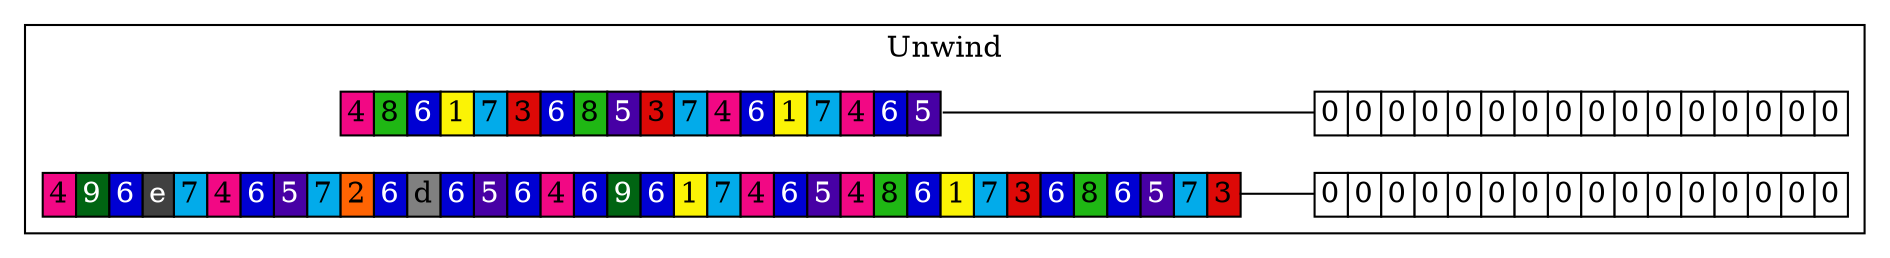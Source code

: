digraph trie {
		rankdir=LR;
		node [shape=none margin=0 width=0 height=0]
		edge [dir = none headport=w tailport=e]
	subgraph cluster_0 {
			label = "Unwind";
			color = black;

	k_22 [label=<
	<table border="0" color="#000000" cellborder="1" cellspacing="0">
	<tr>		<td bgcolor="#F20884"><font color="#000000">4</font></td>
				<td bgcolor="#1FB714"><font color="#000000">8</font></td>
				<td bgcolor="#0000D3"><font color="#FFFFFF">6</font></td>
				<td bgcolor="#FBF305"><font color="#000000">1</font></td>
				<td bgcolor="#02ABEA"><font color="#000000">7</font></td>
				<td bgcolor="#DD0907"><font color="#000000">3</font></td>
				<td bgcolor="#0000D3"><font color="#FFFFFF">6</font></td>
				<td bgcolor="#1FB714"><font color="#000000">8</font></td>
				<td bgcolor="#4700A5"><font color="#FFFFFF">5</font></td>
				<td bgcolor="#DD0907"><font color="#000000">3</font></td>
				<td bgcolor="#02ABEA"><font color="#000000">7</font></td>
				<td bgcolor="#F20884"><font color="#000000">4</font></td>
				<td bgcolor="#0000D3"><font color="#FFFFFF">6</font></td>
				<td bgcolor="#FBF305"><font color="#000000">1</font></td>
				<td bgcolor="#02ABEA"><font color="#000000">7</font></td>
				<td bgcolor="#F20884"><font color="#000000">4</font></td>
				<td bgcolor="#0000D3"><font color="#FFFFFF">6</font></td>
				<td bgcolor="#4700A5"><font color="#FFFFFF">5</font></td>
		
	</tr></table>
	>];
	
	v_22 [label=<
	<table border="0" color="#000000" cellborder="1" cellspacing="0">
	<tr>		<td bgcolor="#FFFFFF"><font color="#000000">0</font></td>
				<td bgcolor="#FFFFFF"><font color="#000000">0</font></td>
				<td bgcolor="#FFFFFF"><font color="#000000">0</font></td>
				<td bgcolor="#FFFFFF"><font color="#000000">0</font></td>
				<td bgcolor="#FFFFFF"><font color="#000000">0</font></td>
				<td bgcolor="#FFFFFF"><font color="#000000">0</font></td>
				<td bgcolor="#FFFFFF"><font color="#000000">0</font></td>
				<td bgcolor="#FFFFFF"><font color="#000000">0</font></td>
				<td bgcolor="#FFFFFF"><font color="#000000">0</font></td>
				<td bgcolor="#FFFFFF"><font color="#000000">0</font></td>
				<td bgcolor="#FFFFFF"><font color="#000000">0</font></td>
				<td bgcolor="#FFFFFF"><font color="#000000">0</font></td>
				<td bgcolor="#FFFFFF"><font color="#000000">0</font></td>
				<td bgcolor="#FFFFFF"><font color="#000000">0</font></td>
				<td bgcolor="#FFFFFF"><font color="#000000">0</font></td>
				<td bgcolor="#FFFFFF"><font color="#000000">0</font></td>
		
	</tr></table>
	>];
	k_22 -> v_22;

	k_23 [label=<
	<table border="0" color="#000000" cellborder="1" cellspacing="0">
	<tr>		<td bgcolor="#F20884"><font color="#000000">4</font></td>
				<td bgcolor="#006412"><font color="#FFFFFF">9</font></td>
				<td bgcolor="#0000D3"><font color="#FFFFFF">6</font></td>
				<td bgcolor="#404040"><font color="#FFFFFF">e</font></td>
				<td bgcolor="#02ABEA"><font color="#000000">7</font></td>
				<td bgcolor="#F20884"><font color="#000000">4</font></td>
				<td bgcolor="#0000D3"><font color="#FFFFFF">6</font></td>
				<td bgcolor="#4700A5"><font color="#FFFFFF">5</font></td>
				<td bgcolor="#02ABEA"><font color="#000000">7</font></td>
				<td bgcolor="#FF6403"><font color="#000000">2</font></td>
				<td bgcolor="#0000D3"><font color="#FFFFFF">6</font></td>
				<td bgcolor="#808080"><font color="#000000">d</font></td>
				<td bgcolor="#0000D3"><font color="#FFFFFF">6</font></td>
				<td bgcolor="#4700A5"><font color="#FFFFFF">5</font></td>
				<td bgcolor="#0000D3"><font color="#FFFFFF">6</font></td>
				<td bgcolor="#F20884"><font color="#000000">4</font></td>
				<td bgcolor="#0000D3"><font color="#FFFFFF">6</font></td>
				<td bgcolor="#006412"><font color="#FFFFFF">9</font></td>
				<td bgcolor="#0000D3"><font color="#FFFFFF">6</font></td>
				<td bgcolor="#FBF305"><font color="#000000">1</font></td>
				<td bgcolor="#02ABEA"><font color="#000000">7</font></td>
				<td bgcolor="#F20884"><font color="#000000">4</font></td>
				<td bgcolor="#0000D3"><font color="#FFFFFF">6</font></td>
				<td bgcolor="#4700A5"><font color="#FFFFFF">5</font></td>
				<td bgcolor="#F20884"><font color="#000000">4</font></td>
				<td bgcolor="#1FB714"><font color="#000000">8</font></td>
				<td bgcolor="#0000D3"><font color="#FFFFFF">6</font></td>
				<td bgcolor="#FBF305"><font color="#000000">1</font></td>
				<td bgcolor="#02ABEA"><font color="#000000">7</font></td>
				<td bgcolor="#DD0907"><font color="#000000">3</font></td>
				<td bgcolor="#0000D3"><font color="#FFFFFF">6</font></td>
				<td bgcolor="#1FB714"><font color="#000000">8</font></td>
				<td bgcolor="#0000D3"><font color="#FFFFFF">6</font></td>
				<td bgcolor="#4700A5"><font color="#FFFFFF">5</font></td>
				<td bgcolor="#02ABEA"><font color="#000000">7</font></td>
				<td bgcolor="#DD0907"><font color="#000000">3</font></td>
		
	</tr></table>
	>];
	
	v_23 [label=<
	<table border="0" color="#000000" cellborder="1" cellspacing="0">
	<tr>		<td bgcolor="#FFFFFF"><font color="#000000">0</font></td>
				<td bgcolor="#FFFFFF"><font color="#000000">0</font></td>
				<td bgcolor="#FFFFFF"><font color="#000000">0</font></td>
				<td bgcolor="#FFFFFF"><font color="#000000">0</font></td>
				<td bgcolor="#FFFFFF"><font color="#000000">0</font></td>
				<td bgcolor="#FFFFFF"><font color="#000000">0</font></td>
				<td bgcolor="#FFFFFF"><font color="#000000">0</font></td>
				<td bgcolor="#FFFFFF"><font color="#000000">0</font></td>
				<td bgcolor="#FFFFFF"><font color="#000000">0</font></td>
				<td bgcolor="#FFFFFF"><font color="#000000">0</font></td>
				<td bgcolor="#FFFFFF"><font color="#000000">0</font></td>
				<td bgcolor="#FFFFFF"><font color="#000000">0</font></td>
				<td bgcolor="#FFFFFF"><font color="#000000">0</font></td>
				<td bgcolor="#FFFFFF"><font color="#000000">0</font></td>
				<td bgcolor="#FFFFFF"><font color="#000000">0</font></td>
				<td bgcolor="#FFFFFF"><font color="#000000">0</font></td>
		
	</tr></table>
	>];
	k_23 -> v_23;

}
}
